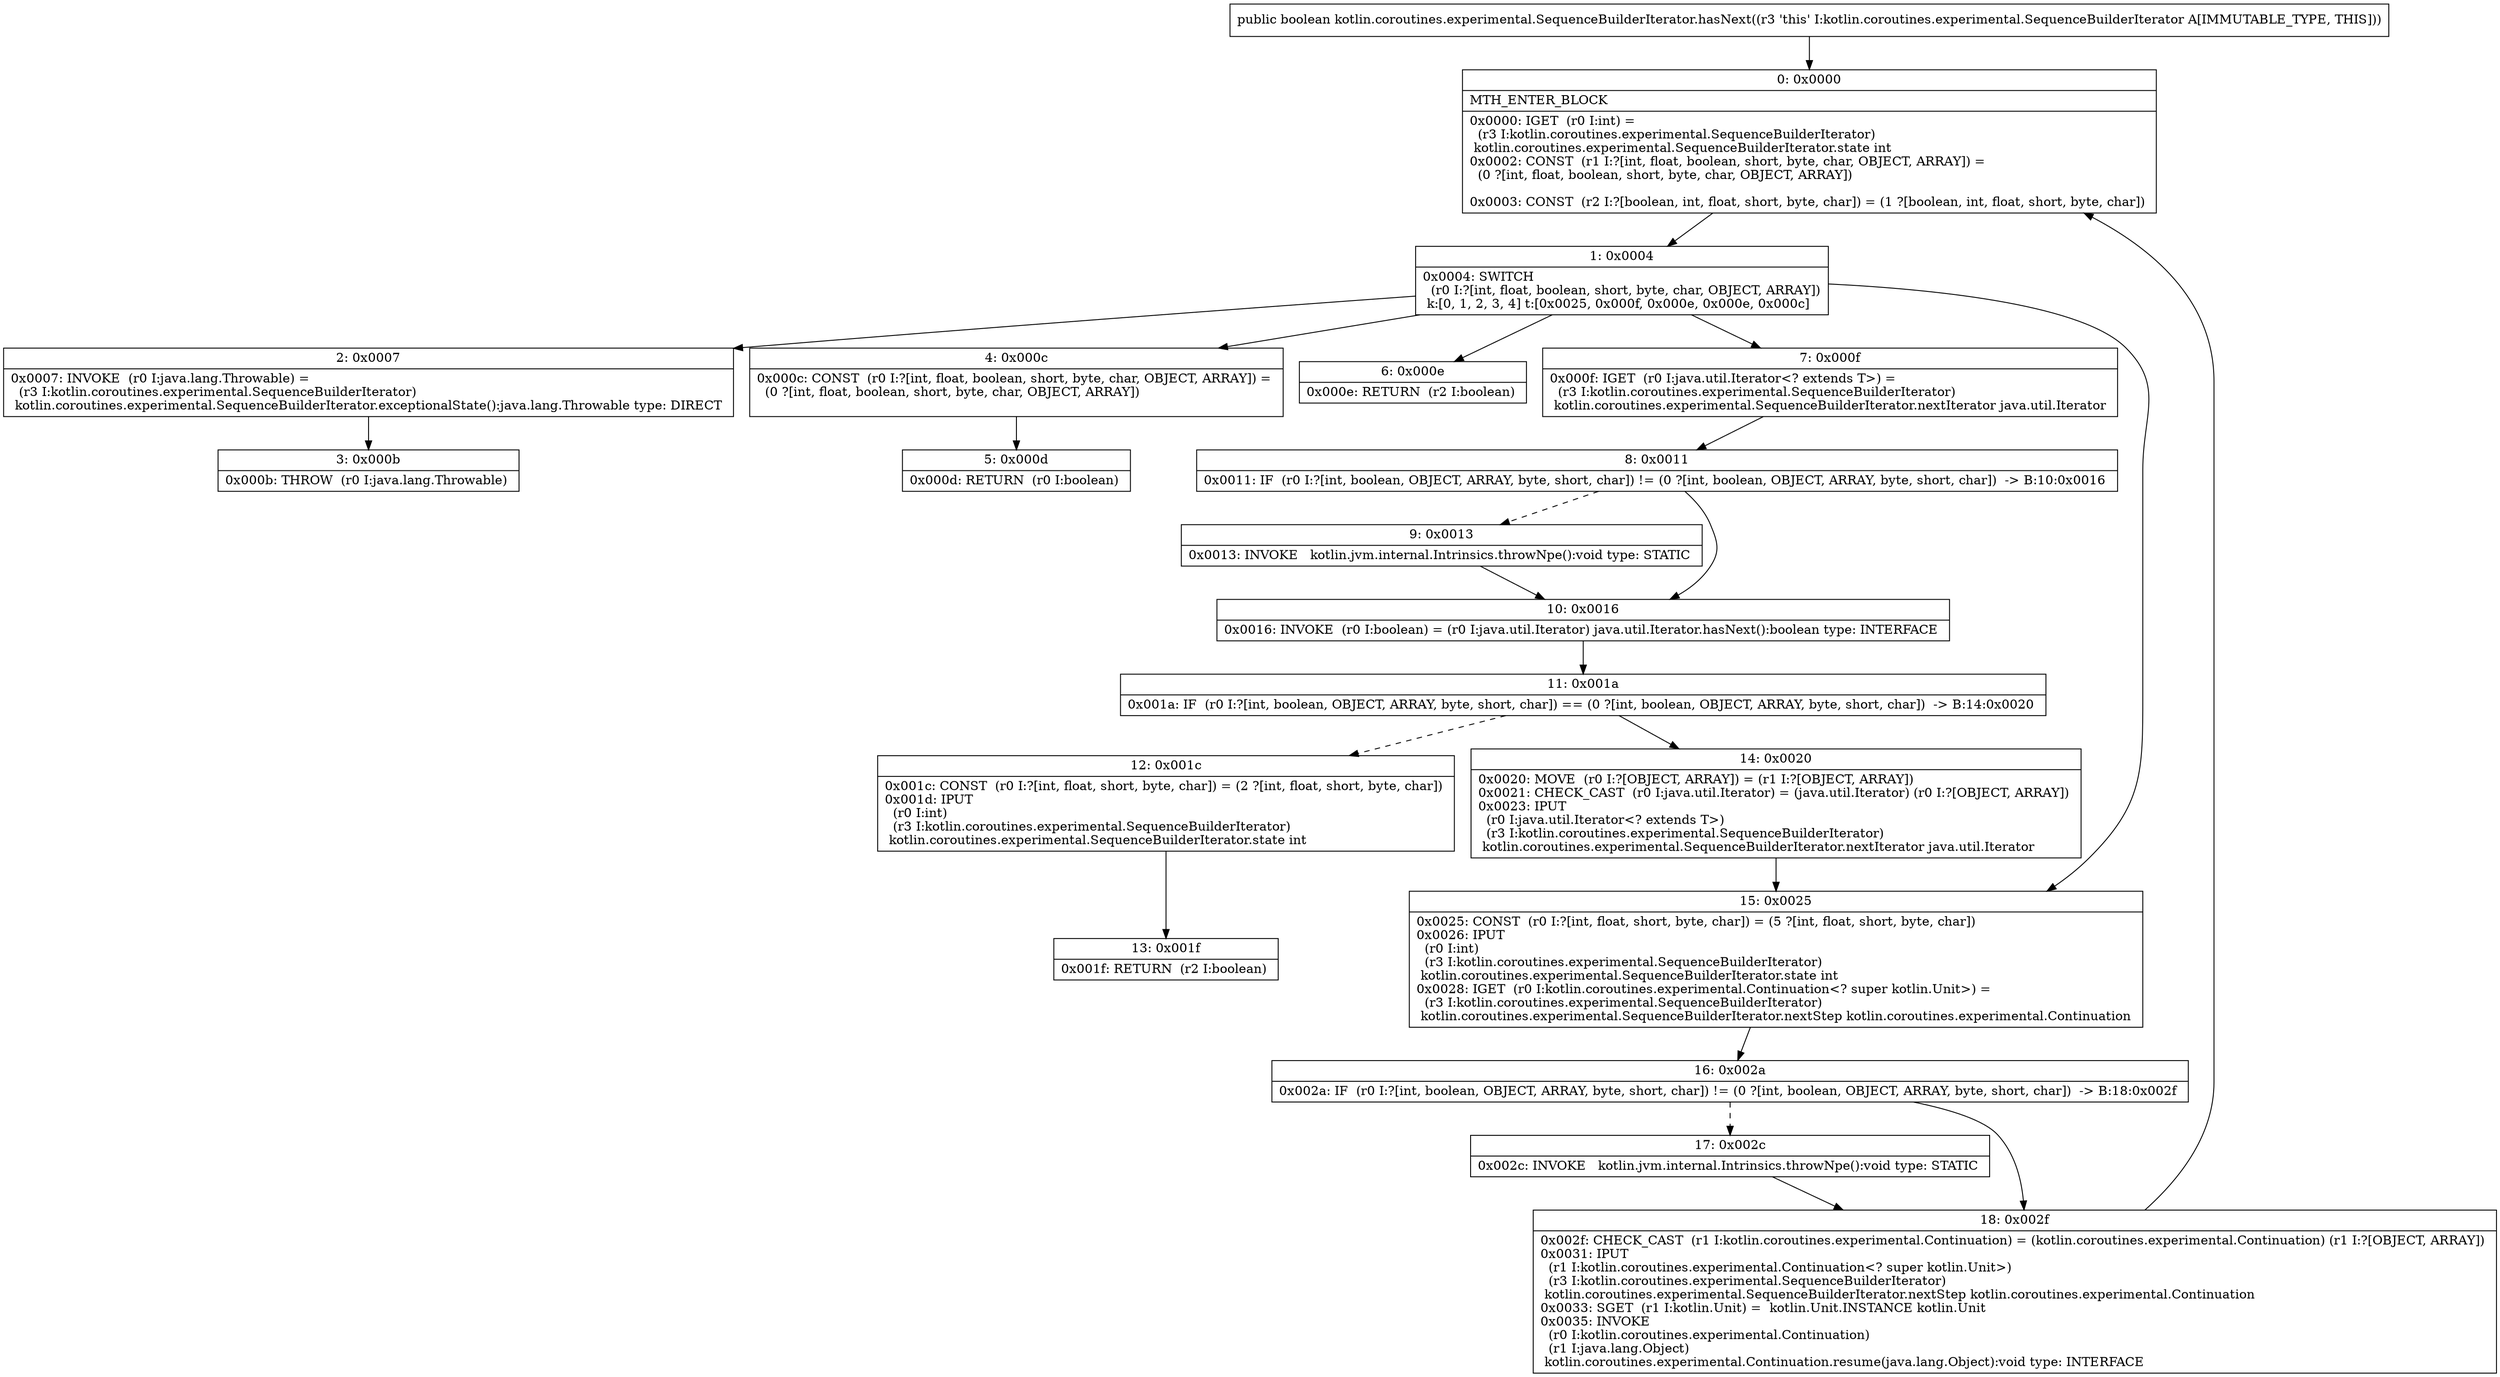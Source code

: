 digraph "CFG forkotlin.coroutines.experimental.SequenceBuilderIterator.hasNext()Z" {
Node_0 [shape=record,label="{0\:\ 0x0000|MTH_ENTER_BLOCK\l|0x0000: IGET  (r0 I:int) = \l  (r3 I:kotlin.coroutines.experimental.SequenceBuilderIterator)\l kotlin.coroutines.experimental.SequenceBuilderIterator.state int \l0x0002: CONST  (r1 I:?[int, float, boolean, short, byte, char, OBJECT, ARRAY]) = \l  (0 ?[int, float, boolean, short, byte, char, OBJECT, ARRAY])\l \l0x0003: CONST  (r2 I:?[boolean, int, float, short, byte, char]) = (1 ?[boolean, int, float, short, byte, char]) \l}"];
Node_1 [shape=record,label="{1\:\ 0x0004|0x0004: SWITCH  \l  (r0 I:?[int, float, boolean, short, byte, char, OBJECT, ARRAY])\l k:[0, 1, 2, 3, 4] t:[0x0025, 0x000f, 0x000e, 0x000e, 0x000c] \l}"];
Node_2 [shape=record,label="{2\:\ 0x0007|0x0007: INVOKE  (r0 I:java.lang.Throwable) = \l  (r3 I:kotlin.coroutines.experimental.SequenceBuilderIterator)\l kotlin.coroutines.experimental.SequenceBuilderIterator.exceptionalState():java.lang.Throwable type: DIRECT \l}"];
Node_3 [shape=record,label="{3\:\ 0x000b|0x000b: THROW  (r0 I:java.lang.Throwable) \l}"];
Node_4 [shape=record,label="{4\:\ 0x000c|0x000c: CONST  (r0 I:?[int, float, boolean, short, byte, char, OBJECT, ARRAY]) = \l  (0 ?[int, float, boolean, short, byte, char, OBJECT, ARRAY])\l \l}"];
Node_5 [shape=record,label="{5\:\ 0x000d|0x000d: RETURN  (r0 I:boolean) \l}"];
Node_6 [shape=record,label="{6\:\ 0x000e|0x000e: RETURN  (r2 I:boolean) \l}"];
Node_7 [shape=record,label="{7\:\ 0x000f|0x000f: IGET  (r0 I:java.util.Iterator\<? extends T\>) = \l  (r3 I:kotlin.coroutines.experimental.SequenceBuilderIterator)\l kotlin.coroutines.experimental.SequenceBuilderIterator.nextIterator java.util.Iterator \l}"];
Node_8 [shape=record,label="{8\:\ 0x0011|0x0011: IF  (r0 I:?[int, boolean, OBJECT, ARRAY, byte, short, char]) != (0 ?[int, boolean, OBJECT, ARRAY, byte, short, char])  \-\> B:10:0x0016 \l}"];
Node_9 [shape=record,label="{9\:\ 0x0013|0x0013: INVOKE   kotlin.jvm.internal.Intrinsics.throwNpe():void type: STATIC \l}"];
Node_10 [shape=record,label="{10\:\ 0x0016|0x0016: INVOKE  (r0 I:boolean) = (r0 I:java.util.Iterator) java.util.Iterator.hasNext():boolean type: INTERFACE \l}"];
Node_11 [shape=record,label="{11\:\ 0x001a|0x001a: IF  (r0 I:?[int, boolean, OBJECT, ARRAY, byte, short, char]) == (0 ?[int, boolean, OBJECT, ARRAY, byte, short, char])  \-\> B:14:0x0020 \l}"];
Node_12 [shape=record,label="{12\:\ 0x001c|0x001c: CONST  (r0 I:?[int, float, short, byte, char]) = (2 ?[int, float, short, byte, char]) \l0x001d: IPUT  \l  (r0 I:int)\l  (r3 I:kotlin.coroutines.experimental.SequenceBuilderIterator)\l kotlin.coroutines.experimental.SequenceBuilderIterator.state int \l}"];
Node_13 [shape=record,label="{13\:\ 0x001f|0x001f: RETURN  (r2 I:boolean) \l}"];
Node_14 [shape=record,label="{14\:\ 0x0020|0x0020: MOVE  (r0 I:?[OBJECT, ARRAY]) = (r1 I:?[OBJECT, ARRAY]) \l0x0021: CHECK_CAST  (r0 I:java.util.Iterator) = (java.util.Iterator) (r0 I:?[OBJECT, ARRAY]) \l0x0023: IPUT  \l  (r0 I:java.util.Iterator\<? extends T\>)\l  (r3 I:kotlin.coroutines.experimental.SequenceBuilderIterator)\l kotlin.coroutines.experimental.SequenceBuilderIterator.nextIterator java.util.Iterator \l}"];
Node_15 [shape=record,label="{15\:\ 0x0025|0x0025: CONST  (r0 I:?[int, float, short, byte, char]) = (5 ?[int, float, short, byte, char]) \l0x0026: IPUT  \l  (r0 I:int)\l  (r3 I:kotlin.coroutines.experimental.SequenceBuilderIterator)\l kotlin.coroutines.experimental.SequenceBuilderIterator.state int \l0x0028: IGET  (r0 I:kotlin.coroutines.experimental.Continuation\<? super kotlin.Unit\>) = \l  (r3 I:kotlin.coroutines.experimental.SequenceBuilderIterator)\l kotlin.coroutines.experimental.SequenceBuilderIterator.nextStep kotlin.coroutines.experimental.Continuation \l}"];
Node_16 [shape=record,label="{16\:\ 0x002a|0x002a: IF  (r0 I:?[int, boolean, OBJECT, ARRAY, byte, short, char]) != (0 ?[int, boolean, OBJECT, ARRAY, byte, short, char])  \-\> B:18:0x002f \l}"];
Node_17 [shape=record,label="{17\:\ 0x002c|0x002c: INVOKE   kotlin.jvm.internal.Intrinsics.throwNpe():void type: STATIC \l}"];
Node_18 [shape=record,label="{18\:\ 0x002f|0x002f: CHECK_CAST  (r1 I:kotlin.coroutines.experimental.Continuation) = (kotlin.coroutines.experimental.Continuation) (r1 I:?[OBJECT, ARRAY]) \l0x0031: IPUT  \l  (r1 I:kotlin.coroutines.experimental.Continuation\<? super kotlin.Unit\>)\l  (r3 I:kotlin.coroutines.experimental.SequenceBuilderIterator)\l kotlin.coroutines.experimental.SequenceBuilderIterator.nextStep kotlin.coroutines.experimental.Continuation \l0x0033: SGET  (r1 I:kotlin.Unit) =  kotlin.Unit.INSTANCE kotlin.Unit \l0x0035: INVOKE  \l  (r0 I:kotlin.coroutines.experimental.Continuation)\l  (r1 I:java.lang.Object)\l kotlin.coroutines.experimental.Continuation.resume(java.lang.Object):void type: INTERFACE \l}"];
MethodNode[shape=record,label="{public boolean kotlin.coroutines.experimental.SequenceBuilderIterator.hasNext((r3 'this' I:kotlin.coroutines.experimental.SequenceBuilderIterator A[IMMUTABLE_TYPE, THIS])) }"];
MethodNode -> Node_0;
Node_0 -> Node_1;
Node_1 -> Node_2;
Node_1 -> Node_4;
Node_1 -> Node_6;
Node_1 -> Node_7;
Node_1 -> Node_15;
Node_2 -> Node_3;
Node_4 -> Node_5;
Node_7 -> Node_8;
Node_8 -> Node_9[style=dashed];
Node_8 -> Node_10;
Node_9 -> Node_10;
Node_10 -> Node_11;
Node_11 -> Node_12[style=dashed];
Node_11 -> Node_14;
Node_12 -> Node_13;
Node_14 -> Node_15;
Node_15 -> Node_16;
Node_16 -> Node_17[style=dashed];
Node_16 -> Node_18;
Node_17 -> Node_18;
Node_18 -> Node_0;
}

